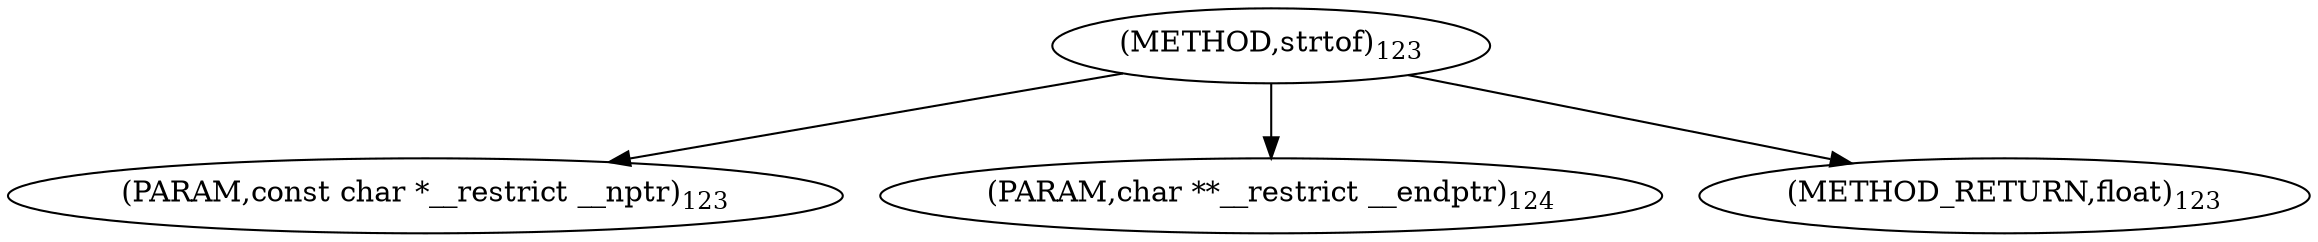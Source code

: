 digraph "strtof" {  
"33177" [label = <(METHOD,strtof)<SUB>123</SUB>> ]
"33178" [label = <(PARAM,const char *__restrict __nptr)<SUB>123</SUB>> ]
"33179" [label = <(PARAM,char **__restrict __endptr)<SUB>124</SUB>> ]
"33180" [label = <(METHOD_RETURN,float)<SUB>123</SUB>> ]
  "33177" -> "33178" 
  "33177" -> "33179" 
  "33177" -> "33180" 
}
